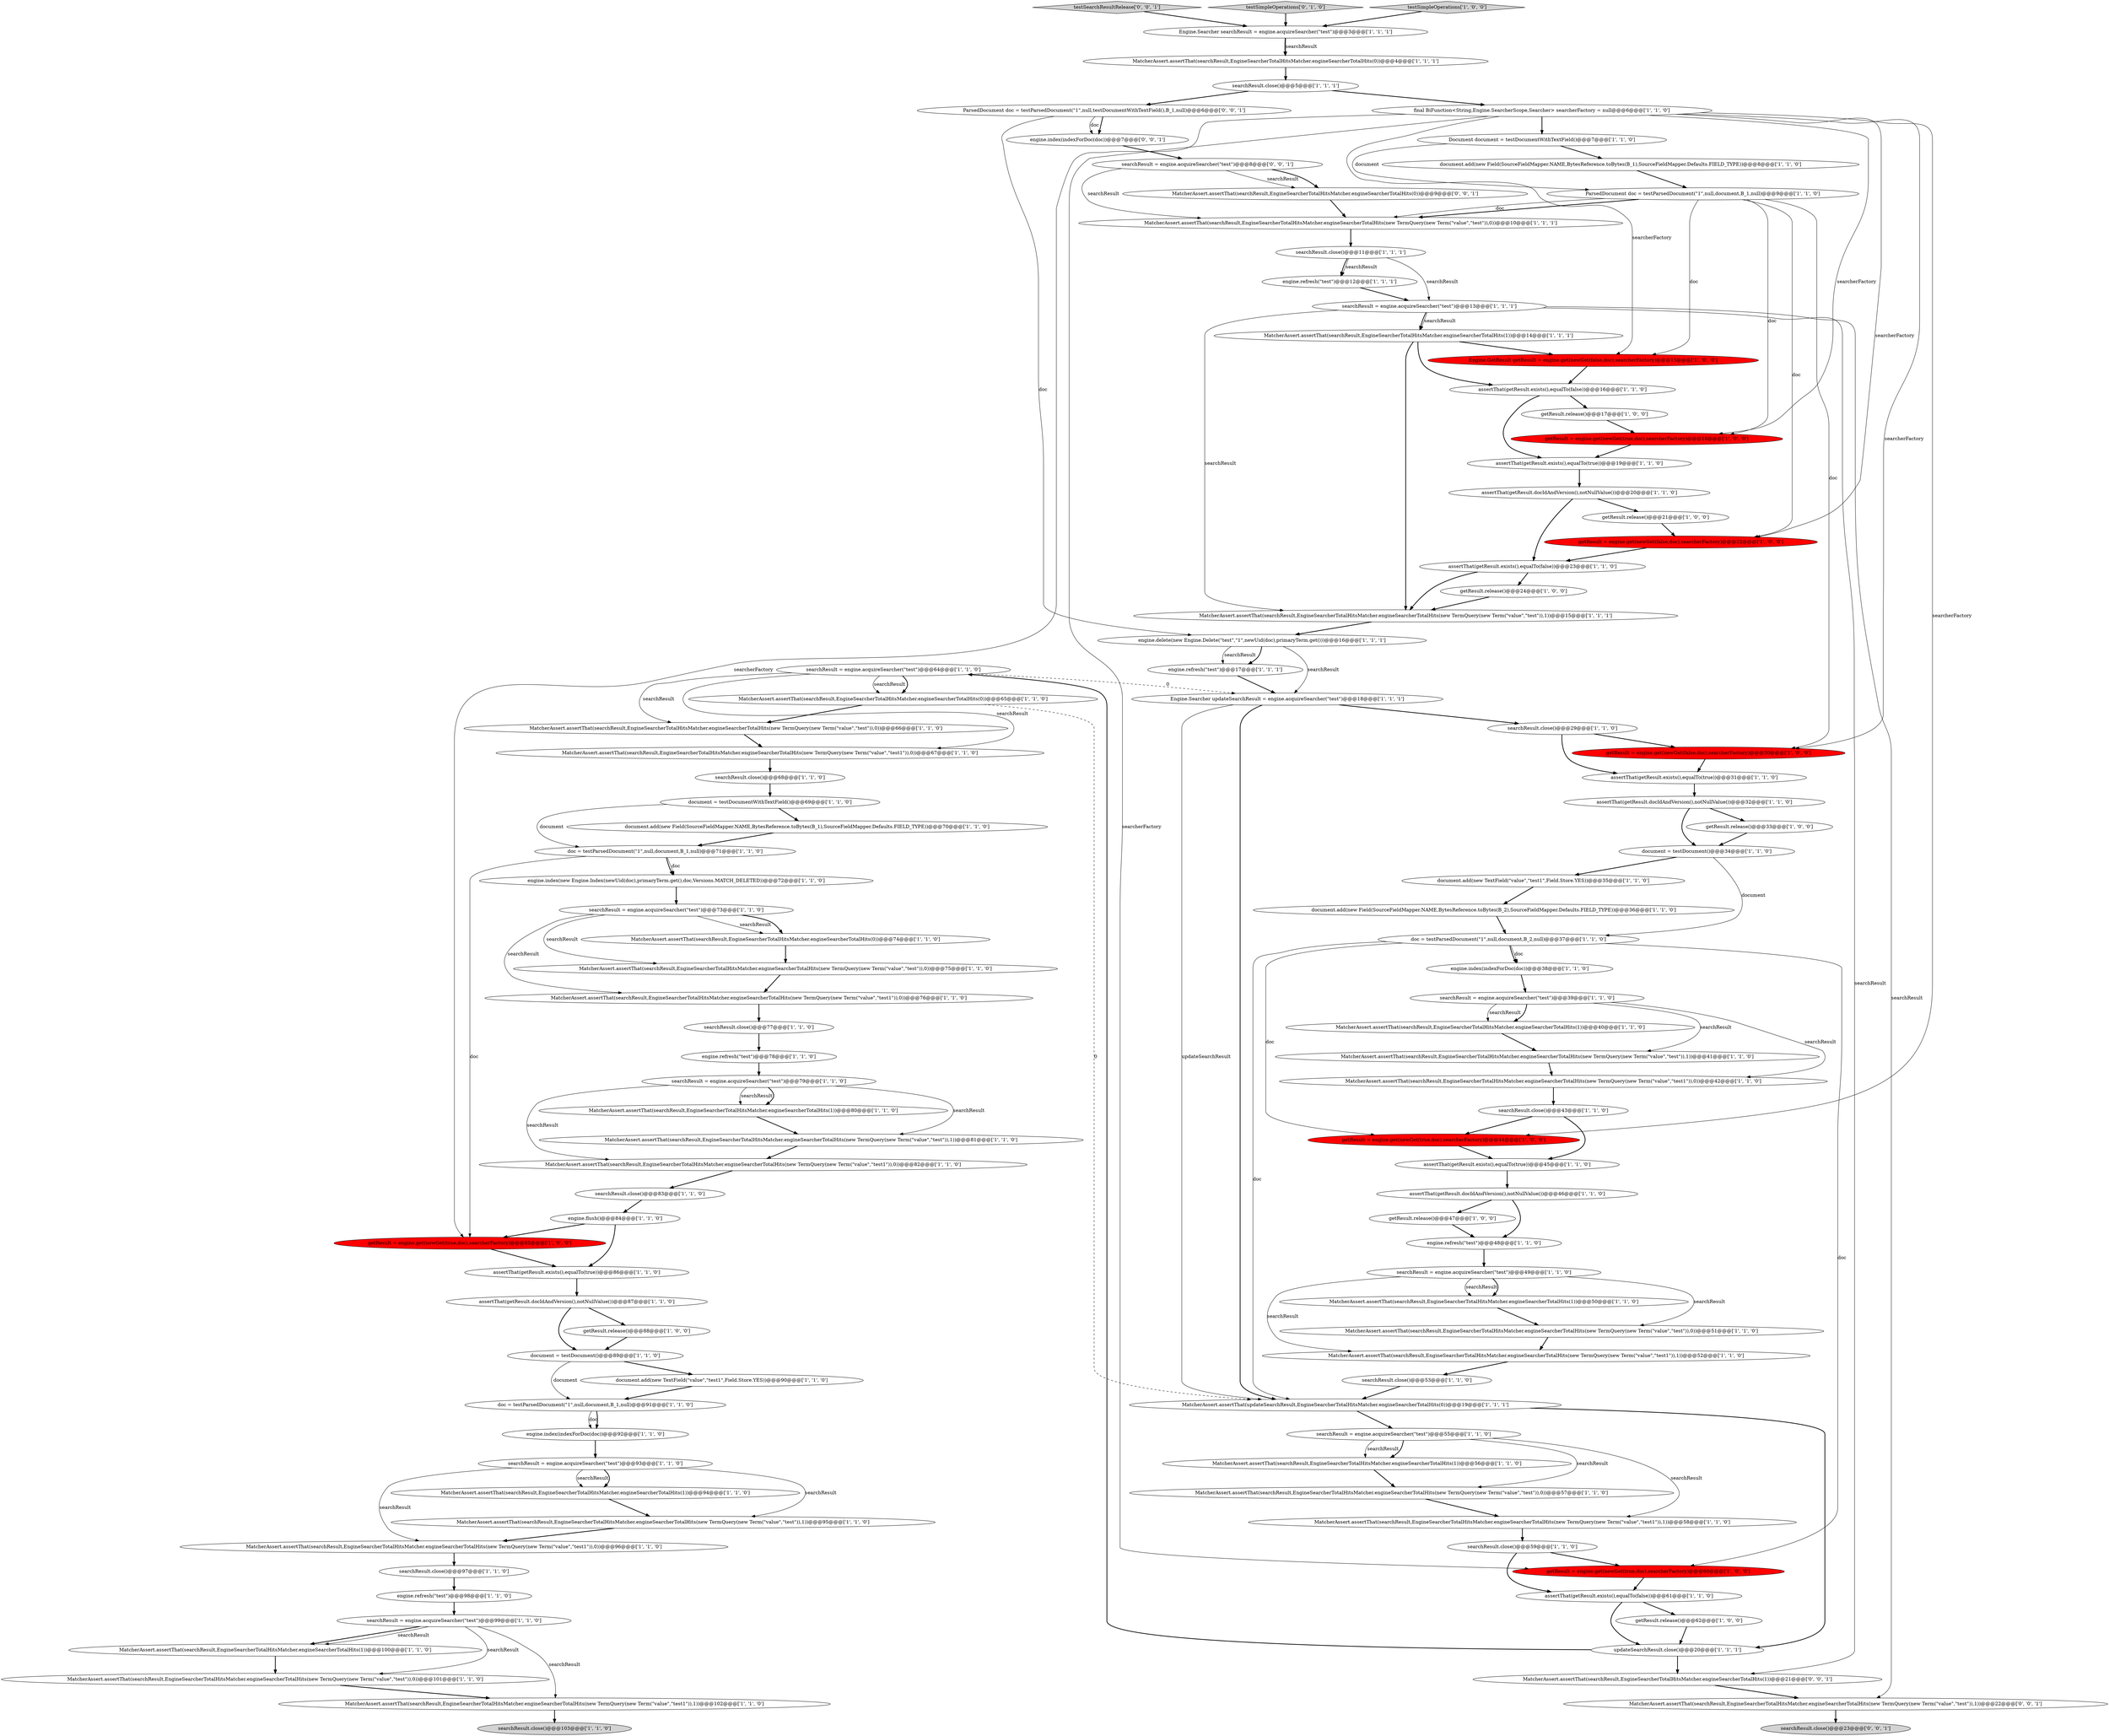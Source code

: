 digraph {
99 [style = filled, label = "searchResult = engine.acquireSearcher(\"test\")@@@79@@@['1', '1', '0']", fillcolor = white, shape = ellipse image = "AAA0AAABBB1BBB"];
78 [style = filled, label = "ParsedDocument doc = testParsedDocument(\"1\",null,document,B_1,null)@@@9@@@['1', '1', '0']", fillcolor = white, shape = ellipse image = "AAA0AAABBB1BBB"];
41 [style = filled, label = "getResult.release()@@@33@@@['1', '0', '0']", fillcolor = white, shape = ellipse image = "AAA0AAABBB1BBB"];
11 [style = filled, label = "doc = testParsedDocument(\"1\",null,document,B_1,null)@@@71@@@['1', '1', '0']", fillcolor = white, shape = ellipse image = "AAA0AAABBB1BBB"];
54 [style = filled, label = "MatcherAssert.assertThat(searchResult,EngineSearcherTotalHitsMatcher.engineSearcherTotalHits(new TermQuery(new Term(\"value\",\"test\")),1))@@@15@@@['1', '1', '1']", fillcolor = white, shape = ellipse image = "AAA0AAABBB1BBB"];
58 [style = filled, label = "MatcherAssert.assertThat(searchResult,EngineSearcherTotalHitsMatcher.engineSearcherTotalHits(1))@@@56@@@['1', '1', '0']", fillcolor = white, shape = ellipse image = "AAA0AAABBB1BBB"];
2 [style = filled, label = "searchResult.close()@@@97@@@['1', '1', '0']", fillcolor = white, shape = ellipse image = "AAA0AAABBB1BBB"];
56 [style = filled, label = "MatcherAssert.assertThat(searchResult,EngineSearcherTotalHitsMatcher.engineSearcherTotalHits(new TermQuery(new Term(\"value\",\"test\")),0))@@@57@@@['1', '1', '0']", fillcolor = white, shape = ellipse image = "AAA0AAABBB1BBB"];
73 [style = filled, label = "engine.delete(new Engine.Delete(\"test\",\"1\",newUid(doc),primaryTerm.get()))@@@16@@@['1', '1', '1']", fillcolor = white, shape = ellipse image = "AAA0AAABBB1BBB"];
17 [style = filled, label = "searchResult.close()@@@103@@@['1', '1', '0']", fillcolor = lightgray, shape = ellipse image = "AAA0AAABBB1BBB"];
106 [style = filled, label = "ParsedDocument doc = testParsedDocument(\"1\",null,testDocumentWithTextField(),B_1,null)@@@6@@@['0', '0', '1']", fillcolor = white, shape = ellipse image = "AAA0AAABBB3BBB"];
18 [style = filled, label = "getResult.release()@@@24@@@['1', '0', '0']", fillcolor = white, shape = ellipse image = "AAA0AAABBB1BBB"];
59 [style = filled, label = "searchResult.close()@@@59@@@['1', '1', '0']", fillcolor = white, shape = ellipse image = "AAA0AAABBB1BBB"];
50 [style = filled, label = "engine.refresh(\"test\")@@@78@@@['1', '1', '0']", fillcolor = white, shape = ellipse image = "AAA0AAABBB1BBB"];
24 [style = filled, label = "getResult.release()@@@17@@@['1', '0', '0']", fillcolor = white, shape = ellipse image = "AAA0AAABBB1BBB"];
26 [style = filled, label = "document.add(new Field(SourceFieldMapper.NAME,BytesReference.toBytes(B_1),SourceFieldMapper.Defaults.FIELD_TYPE))@@@8@@@['1', '1', '0']", fillcolor = white, shape = ellipse image = "AAA0AAABBB1BBB"];
96 [style = filled, label = "final BiFunction<String,Engine.SearcherScope,Searcher> searcherFactory = null@@@6@@@['1', '1', '0']", fillcolor = white, shape = ellipse image = "AAA0AAABBB1BBB"];
34 [style = filled, label = "searchResult.close()@@@43@@@['1', '1', '0']", fillcolor = white, shape = ellipse image = "AAA0AAABBB1BBB"];
19 [style = filled, label = "searchResult = engine.acquireSearcher(\"test\")@@@64@@@['1', '1', '0']", fillcolor = white, shape = ellipse image = "AAA0AAABBB1BBB"];
105 [style = filled, label = "testSearchResultRelease['0', '0', '1']", fillcolor = lightgray, shape = diamond image = "AAA0AAABBB3BBB"];
44 [style = filled, label = "searchResult = engine.acquireSearcher(\"test\")@@@39@@@['1', '1', '0']", fillcolor = white, shape = ellipse image = "AAA0AAABBB1BBB"];
92 [style = filled, label = "engine.flush()@@@84@@@['1', '1', '0']", fillcolor = white, shape = ellipse image = "AAA0AAABBB1BBB"];
95 [style = filled, label = "getResult = engine.get(newGet(true,doc),searcherFactory)@@@60@@@['1', '0', '0']", fillcolor = red, shape = ellipse image = "AAA1AAABBB1BBB"];
63 [style = filled, label = "getResult.release()@@@88@@@['1', '0', '0']", fillcolor = white, shape = ellipse image = "AAA0AAABBB1BBB"];
0 [style = filled, label = "assertThat(getResult.exists(),equalTo(true))@@@45@@@['1', '1', '0']", fillcolor = white, shape = ellipse image = "AAA0AAABBB1BBB"];
77 [style = filled, label = "searchResult = engine.acquireSearcher(\"test\")@@@93@@@['1', '1', '0']", fillcolor = white, shape = ellipse image = "AAA0AAABBB1BBB"];
79 [style = filled, label = "MatcherAssert.assertThat(searchResult,EngineSearcherTotalHitsMatcher.engineSearcherTotalHits(1))@@@94@@@['1', '1', '0']", fillcolor = white, shape = ellipse image = "AAA0AAABBB1BBB"];
102 [style = filled, label = "testSimpleOperations['0', '1', '0']", fillcolor = lightgray, shape = diamond image = "AAA0AAABBB2BBB"];
90 [style = filled, label = "MatcherAssert.assertThat(searchResult,EngineSearcherTotalHitsMatcher.engineSearcherTotalHits(1))@@@80@@@['1', '1', '0']", fillcolor = white, shape = ellipse image = "AAA0AAABBB1BBB"];
7 [style = filled, label = "MatcherAssert.assertThat(searchResult,EngineSearcherTotalHitsMatcher.engineSearcherTotalHits(new TermQuery(new Term(\"value\",\"test1\")),0))@@@76@@@['1', '1', '0']", fillcolor = white, shape = ellipse image = "AAA0AAABBB1BBB"];
32 [style = filled, label = "getResult = engine.get(newGet(false,doc),searcherFactory)@@@22@@@['1', '0', '0']", fillcolor = red, shape = ellipse image = "AAA1AAABBB1BBB"];
49 [style = filled, label = "MatcherAssert.assertThat(searchResult,EngineSearcherTotalHitsMatcher.engineSearcherTotalHits(1))@@@100@@@['1', '1', '0']", fillcolor = white, shape = ellipse image = "AAA0AAABBB1BBB"];
15 [style = filled, label = "searchResult.close()@@@5@@@['1', '1', '1']", fillcolor = white, shape = ellipse image = "AAA0AAABBB1BBB"];
97 [style = filled, label = "MatcherAssert.assertThat(searchResult,EngineSearcherTotalHitsMatcher.engineSearcherTotalHits(new TermQuery(new Term(\"value\",\"test\")),1))@@@81@@@['1', '1', '0']", fillcolor = white, shape = ellipse image = "AAA0AAABBB1BBB"];
52 [style = filled, label = "searchResult = engine.acquireSearcher(\"test\")@@@55@@@['1', '1', '0']", fillcolor = white, shape = ellipse image = "AAA0AAABBB1BBB"];
36 [style = filled, label = "assertThat(getResult.exists(),equalTo(false))@@@61@@@['1', '1', '0']", fillcolor = white, shape = ellipse image = "AAA0AAABBB1BBB"];
37 [style = filled, label = "assertThat(getResult.exists(),equalTo(true))@@@19@@@['1', '1', '0']", fillcolor = white, shape = ellipse image = "AAA0AAABBB1BBB"];
66 [style = filled, label = "engine.refresh(\"test\")@@@48@@@['1', '1', '0']", fillcolor = white, shape = ellipse image = "AAA0AAABBB1BBB"];
21 [style = filled, label = "MatcherAssert.assertThat(searchResult,EngineSearcherTotalHitsMatcher.engineSearcherTotalHits(new TermQuery(new Term(\"value\",\"test1\")),1))@@@52@@@['1', '1', '0']", fillcolor = white, shape = ellipse image = "AAA0AAABBB1BBB"];
98 [style = filled, label = "MatcherAssert.assertThat(searchResult,EngineSearcherTotalHitsMatcher.engineSearcherTotalHits(new TermQuery(new Term(\"value\",\"test1\")),1))@@@102@@@['1', '1', '0']", fillcolor = white, shape = ellipse image = "AAA0AAABBB1BBB"];
10 [style = filled, label = "doc = testParsedDocument(\"1\",null,document,B_2,null)@@@37@@@['1', '1', '0']", fillcolor = white, shape = ellipse image = "AAA0AAABBB1BBB"];
48 [style = filled, label = "updateSearchResult.close()@@@20@@@['1', '1', '1']", fillcolor = white, shape = ellipse image = "AAA0AAABBB1BBB"];
75 [style = filled, label = "MatcherAssert.assertThat(searchResult,EngineSearcherTotalHitsMatcher.engineSearcherTotalHits(new TermQuery(new Term(\"value\",\"test\")),0))@@@101@@@['1', '1', '0']", fillcolor = white, shape = ellipse image = "AAA0AAABBB1BBB"];
101 [style = filled, label = "Engine.Searcher searchResult = engine.acquireSearcher(\"test\")@@@3@@@['1', '1', '1']", fillcolor = white, shape = ellipse image = "AAA0AAABBB1BBB"];
72 [style = filled, label = "MatcherAssert.assertThat(searchResult,EngineSearcherTotalHitsMatcher.engineSearcherTotalHits(new TermQuery(new Term(\"value\",\"test\")),1))@@@95@@@['1', '1', '0']", fillcolor = white, shape = ellipse image = "AAA0AAABBB1BBB"];
62 [style = filled, label = "Engine.Searcher updateSearchResult = engine.acquireSearcher(\"test\")@@@18@@@['1', '1', '1']", fillcolor = white, shape = ellipse image = "AAA0AAABBB1BBB"];
42 [style = filled, label = "getResult.release()@@@47@@@['1', '0', '0']", fillcolor = white, shape = ellipse image = "AAA0AAABBB1BBB"];
22 [style = filled, label = "MatcherAssert.assertThat(searchResult,EngineSearcherTotalHitsMatcher.engineSearcherTotalHits(1))@@@40@@@['1', '1', '0']", fillcolor = white, shape = ellipse image = "AAA0AAABBB1BBB"];
86 [style = filled, label = "document = testDocument()@@@34@@@['1', '1', '0']", fillcolor = white, shape = ellipse image = "AAA0AAABBB1BBB"];
93 [style = filled, label = "MatcherAssert.assertThat(searchResult,EngineSearcherTotalHitsMatcher.engineSearcherTotalHits(new TermQuery(new Term(\"value\",\"test1\")),1))@@@58@@@['1', '1', '0']", fillcolor = white, shape = ellipse image = "AAA0AAABBB1BBB"];
55 [style = filled, label = "MatcherAssert.assertThat(searchResult,EngineSearcherTotalHitsMatcher.engineSearcherTotalHits(0))@@@4@@@['1', '1', '1']", fillcolor = white, shape = ellipse image = "AAA0AAABBB1BBB"];
31 [style = filled, label = "assertThat(getResult.exists(),equalTo(false))@@@23@@@['1', '1', '0']", fillcolor = white, shape = ellipse image = "AAA0AAABBB1BBB"];
47 [style = filled, label = "getResult = engine.get(newGet(true,doc),searcherFactory)@@@85@@@['1', '0', '0']", fillcolor = red, shape = ellipse image = "AAA1AAABBB1BBB"];
46 [style = filled, label = "searchResult.close()@@@68@@@['1', '1', '0']", fillcolor = white, shape = ellipse image = "AAA0AAABBB1BBB"];
30 [style = filled, label = "searchResult = engine.acquireSearcher(\"test\")@@@13@@@['1', '1', '1']", fillcolor = white, shape = ellipse image = "AAA0AAABBB1BBB"];
23 [style = filled, label = "getResult = engine.get(newGet(false,doc),searcherFactory)@@@30@@@['1', '0', '0']", fillcolor = red, shape = ellipse image = "AAA1AAABBB1BBB"];
88 [style = filled, label = "getResult.release()@@@62@@@['1', '0', '0']", fillcolor = white, shape = ellipse image = "AAA0AAABBB1BBB"];
74 [style = filled, label = "Engine.GetResult getResult = engine.get(newGet(false,doc),searcherFactory)@@@15@@@['1', '0', '0']", fillcolor = red, shape = ellipse image = "AAA1AAABBB1BBB"];
87 [style = filled, label = "MatcherAssert.assertThat(searchResult,EngineSearcherTotalHitsMatcher.engineSearcherTotalHits(new TermQuery(new Term(\"value\",\"test1\")),0))@@@42@@@['1', '1', '0']", fillcolor = white, shape = ellipse image = "AAA0AAABBB1BBB"];
9 [style = filled, label = "engine.index(indexForDoc(doc))@@@38@@@['1', '1', '0']", fillcolor = white, shape = ellipse image = "AAA0AAABBB1BBB"];
85 [style = filled, label = "MatcherAssert.assertThat(searchResult,EngineSearcherTotalHitsMatcher.engineSearcherTotalHits(new TermQuery(new Term(\"value\",\"test\")),0))@@@66@@@['1', '1', '0']", fillcolor = white, shape = ellipse image = "AAA0AAABBB1BBB"];
84 [style = filled, label = "assertThat(getResult.exists(),equalTo(true))@@@31@@@['1', '1', '0']", fillcolor = white, shape = ellipse image = "AAA0AAABBB1BBB"];
38 [style = filled, label = "assertThat(getResult.exists(),equalTo(false))@@@16@@@['1', '1', '0']", fillcolor = white, shape = ellipse image = "AAA0AAABBB1BBB"];
100 [style = filled, label = "searchResult.close()@@@11@@@['1', '1', '1']", fillcolor = white, shape = ellipse image = "AAA0AAABBB1BBB"];
12 [style = filled, label = "searchResult = engine.acquireSearcher(\"test\")@@@73@@@['1', '1', '0']", fillcolor = white, shape = ellipse image = "AAA0AAABBB1BBB"];
29 [style = filled, label = "engine.index(new Engine.Index(newUid(doc),primaryTerm.get(),doc,Versions.MATCH_DELETED))@@@72@@@['1', '1', '0']", fillcolor = white, shape = ellipse image = "AAA0AAABBB1BBB"];
103 [style = filled, label = "searchResult.close()@@@23@@@['0', '0', '1']", fillcolor = lightgray, shape = ellipse image = "AAA0AAABBB3BBB"];
14 [style = filled, label = "MatcherAssert.assertThat(searchResult,EngineSearcherTotalHitsMatcher.engineSearcherTotalHits(0))@@@74@@@['1', '1', '0']", fillcolor = white, shape = ellipse image = "AAA0AAABBB1BBB"];
89 [style = filled, label = "searchResult.close()@@@77@@@['1', '1', '0']", fillcolor = white, shape = ellipse image = "AAA0AAABBB1BBB"];
68 [style = filled, label = "MatcherAssert.assertThat(searchResult,EngineSearcherTotalHitsMatcher.engineSearcherTotalHits(new TermQuery(new Term(\"value\",\"test\")),0))@@@10@@@['1', '1', '1']", fillcolor = white, shape = ellipse image = "AAA0AAABBB1BBB"];
45 [style = filled, label = "assertThat(getResult.docIdAndVersion(),notNullValue())@@@87@@@['1', '1', '0']", fillcolor = white, shape = ellipse image = "AAA0AAABBB1BBB"];
53 [style = filled, label = "getResult.release()@@@21@@@['1', '0', '0']", fillcolor = white, shape = ellipse image = "AAA0AAABBB1BBB"];
39 [style = filled, label = "MatcherAssert.assertThat(searchResult,EngineSearcherTotalHitsMatcher.engineSearcherTotalHits(new TermQuery(new Term(\"value\",\"test\")),1))@@@41@@@['1', '1', '0']", fillcolor = white, shape = ellipse image = "AAA0AAABBB1BBB"];
108 [style = filled, label = "MatcherAssert.assertThat(searchResult,EngineSearcherTotalHitsMatcher.engineSearcherTotalHits(new TermQuery(new Term(\"value\",\"test\")),1))@@@22@@@['0', '0', '1']", fillcolor = white, shape = ellipse image = "AAA0AAABBB3BBB"];
70 [style = filled, label = "MatcherAssert.assertThat(searchResult,EngineSearcherTotalHitsMatcher.engineSearcherTotalHits(0))@@@65@@@['1', '1', '0']", fillcolor = white, shape = ellipse image = "AAA0AAABBB1BBB"];
8 [style = filled, label = "getResult = engine.get(newGet(true,doc),searcherFactory)@@@44@@@['1', '0', '0']", fillcolor = red, shape = ellipse image = "AAA1AAABBB1BBB"];
16 [style = filled, label = "searchResult = engine.acquireSearcher(\"test\")@@@49@@@['1', '1', '0']", fillcolor = white, shape = ellipse image = "AAA0AAABBB1BBB"];
80 [style = filled, label = "MatcherAssert.assertThat(searchResult,EngineSearcherTotalHitsMatcher.engineSearcherTotalHits(new TermQuery(new Term(\"value\",\"test\")),0))@@@75@@@['1', '1', '0']", fillcolor = white, shape = ellipse image = "AAA0AAABBB1BBB"];
94 [style = filled, label = "document = testDocument()@@@89@@@['1', '1', '0']", fillcolor = white, shape = ellipse image = "AAA0AAABBB1BBB"];
81 [style = filled, label = "searchResult.close()@@@83@@@['1', '1', '0']", fillcolor = white, shape = ellipse image = "AAA0AAABBB1BBB"];
60 [style = filled, label = "document.add(new TextField(\"value\",\"test1\",Field.Store.YES))@@@35@@@['1', '1', '0']", fillcolor = white, shape = ellipse image = "AAA0AAABBB1BBB"];
57 [style = filled, label = "assertThat(getResult.docIdAndVersion(),notNullValue())@@@32@@@['1', '1', '0']", fillcolor = white, shape = ellipse image = "AAA0AAABBB1BBB"];
13 [style = filled, label = "engine.refresh(\"test\")@@@17@@@['1', '1', '1']", fillcolor = white, shape = ellipse image = "AAA0AAABBB1BBB"];
67 [style = filled, label = "MatcherAssert.assertThat(searchResult,EngineSearcherTotalHitsMatcher.engineSearcherTotalHits(new TermQuery(new Term(\"value\",\"test1\")),0))@@@67@@@['1', '1', '0']", fillcolor = white, shape = ellipse image = "AAA0AAABBB1BBB"];
25 [style = filled, label = "MatcherAssert.assertThat(searchResult,EngineSearcherTotalHitsMatcher.engineSearcherTotalHits(new TermQuery(new Term(\"value\",\"test1\")),0))@@@96@@@['1', '1', '0']", fillcolor = white, shape = ellipse image = "AAA0AAABBB1BBB"];
110 [style = filled, label = "MatcherAssert.assertThat(searchResult,EngineSearcherTotalHitsMatcher.engineSearcherTotalHits(0))@@@9@@@['0', '0', '1']", fillcolor = white, shape = ellipse image = "AAA0AAABBB3BBB"];
83 [style = filled, label = "MatcherAssert.assertThat(updateSearchResult,EngineSearcherTotalHitsMatcher.engineSearcherTotalHits(0))@@@19@@@['1', '1', '1']", fillcolor = white, shape = ellipse image = "AAA0AAABBB1BBB"];
20 [style = filled, label = "document.add(new Field(SourceFieldMapper.NAME,BytesReference.toBytes(B_2),SourceFieldMapper.Defaults.FIELD_TYPE))@@@36@@@['1', '1', '0']", fillcolor = white, shape = ellipse image = "AAA0AAABBB1BBB"];
35 [style = filled, label = "Document document = testDocumentWithTextField()@@@7@@@['1', '1', '0']", fillcolor = white, shape = ellipse image = "AAA0AAABBB1BBB"];
40 [style = filled, label = "testSimpleOperations['1', '0', '0']", fillcolor = lightgray, shape = diamond image = "AAA0AAABBB1BBB"];
64 [style = filled, label = "searchResult.close()@@@53@@@['1', '1', '0']", fillcolor = white, shape = ellipse image = "AAA0AAABBB1BBB"];
65 [style = filled, label = "MatcherAssert.assertThat(searchResult,EngineSearcherTotalHitsMatcher.engineSearcherTotalHits(new TermQuery(new Term(\"value\",\"test1\")),0))@@@82@@@['1', '1', '0']", fillcolor = white, shape = ellipse image = "AAA0AAABBB1BBB"];
71 [style = filled, label = "searchResult = engine.acquireSearcher(\"test\")@@@99@@@['1', '1', '0']", fillcolor = white, shape = ellipse image = "AAA0AAABBB1BBB"];
91 [style = filled, label = "engine.index(indexForDoc(doc))@@@92@@@['1', '1', '0']", fillcolor = white, shape = ellipse image = "AAA0AAABBB1BBB"];
69 [style = filled, label = "MatcherAssert.assertThat(searchResult,EngineSearcherTotalHitsMatcher.engineSearcherTotalHits(new TermQuery(new Term(\"value\",\"test\")),0))@@@51@@@['1', '1', '0']", fillcolor = white, shape = ellipse image = "AAA0AAABBB1BBB"];
82 [style = filled, label = "searchResult.close()@@@29@@@['1', '1', '0']", fillcolor = white, shape = ellipse image = "AAA0AAABBB1BBB"];
51 [style = filled, label = "assertThat(getResult.docIdAndVersion(),notNullValue())@@@20@@@['1', '1', '0']", fillcolor = white, shape = ellipse image = "AAA0AAABBB1BBB"];
28 [style = filled, label = "document = testDocumentWithTextField()@@@69@@@['1', '1', '0']", fillcolor = white, shape = ellipse image = "AAA0AAABBB1BBB"];
61 [style = filled, label = "engine.refresh(\"test\")@@@98@@@['1', '1', '0']", fillcolor = white, shape = ellipse image = "AAA0AAABBB1BBB"];
5 [style = filled, label = "assertThat(getResult.docIdAndVersion(),notNullValue())@@@46@@@['1', '1', '0']", fillcolor = white, shape = ellipse image = "AAA0AAABBB1BBB"];
33 [style = filled, label = "document.add(new Field(SourceFieldMapper.NAME,BytesReference.toBytes(B_1),SourceFieldMapper.Defaults.FIELD_TYPE))@@@70@@@['1', '1', '0']", fillcolor = white, shape = ellipse image = "AAA0AAABBB1BBB"];
27 [style = filled, label = "getResult = engine.get(newGet(true,doc),searcherFactory)@@@18@@@['1', '0', '0']", fillcolor = red, shape = ellipse image = "AAA1AAABBB1BBB"];
43 [style = filled, label = "doc = testParsedDocument(\"1\",null,document,B_1,null)@@@91@@@['1', '1', '0']", fillcolor = white, shape = ellipse image = "AAA0AAABBB1BBB"];
6 [style = filled, label = "MatcherAssert.assertThat(searchResult,EngineSearcherTotalHitsMatcher.engineSearcherTotalHits(1))@@@14@@@['1', '1', '1']", fillcolor = white, shape = ellipse image = "AAA0AAABBB1BBB"];
107 [style = filled, label = "MatcherAssert.assertThat(searchResult,EngineSearcherTotalHitsMatcher.engineSearcherTotalHits(1))@@@21@@@['0', '0', '1']", fillcolor = white, shape = ellipse image = "AAA0AAABBB3BBB"];
4 [style = filled, label = "assertThat(getResult.exists(),equalTo(true))@@@86@@@['1', '1', '0']", fillcolor = white, shape = ellipse image = "AAA0AAABBB1BBB"];
76 [style = filled, label = "engine.refresh(\"test\")@@@12@@@['1', '1', '1']", fillcolor = white, shape = ellipse image = "AAA0AAABBB1BBB"];
109 [style = filled, label = "engine.index(indexForDoc(doc))@@@7@@@['0', '0', '1']", fillcolor = white, shape = ellipse image = "AAA0AAABBB3BBB"];
104 [style = filled, label = "searchResult = engine.acquireSearcher(\"test\")@@@8@@@['0', '0', '1']", fillcolor = white, shape = ellipse image = "AAA0AAABBB3BBB"];
3 [style = filled, label = "MatcherAssert.assertThat(searchResult,EngineSearcherTotalHitsMatcher.engineSearcherTotalHits(1))@@@50@@@['1', '1', '0']", fillcolor = white, shape = ellipse image = "AAA0AAABBB1BBB"];
1 [style = filled, label = "document.add(new TextField(\"value\",\"test1\",Field.Store.YES))@@@90@@@['1', '1', '0']", fillcolor = white, shape = ellipse image = "AAA0AAABBB1BBB"];
96->95 [style = solid, label="searcherFactory"];
69->21 [style = bold, label=""];
109->104 [style = bold, label=""];
100->76 [style = bold, label=""];
40->101 [style = bold, label=""];
50->99 [style = bold, label=""];
65->81 [style = bold, label=""];
44->87 [style = solid, label="searchResult"];
77->72 [style = solid, label="searchResult"];
11->29 [style = bold, label=""];
51->53 [style = bold, label=""];
80->7 [style = bold, label=""];
85->67 [style = bold, label=""];
57->41 [style = bold, label=""];
43->91 [style = solid, label="doc"];
30->6 [style = bold, label=""];
86->60 [style = bold, label=""];
12->14 [style = solid, label="searchResult"];
2->61 [style = bold, label=""];
16->3 [style = solid, label="searchResult"];
8->0 [style = bold, label=""];
81->92 [style = bold, label=""];
33->11 [style = bold, label=""];
57->86 [style = bold, label=""];
10->9 [style = solid, label="doc"];
12->80 [style = solid, label="searchResult"];
101->55 [style = bold, label=""];
94->1 [style = bold, label=""];
45->94 [style = bold, label=""];
78->32 [style = solid, label="doc"];
53->32 [style = bold, label=""];
16->69 [style = solid, label="searchResult"];
16->21 [style = solid, label="searchResult"];
43->91 [style = bold, label=""];
96->8 [style = solid, label="searcherFactory"];
71->49 [style = bold, label=""];
70->83 [style = dashed, label="0"];
14->80 [style = bold, label=""];
88->48 [style = bold, label=""];
19->62 [style = dashed, label="0"];
24->27 [style = bold, label=""];
100->30 [style = solid, label="searchResult"];
30->107 [style = solid, label="searchResult"];
82->23 [style = bold, label=""];
16->3 [style = bold, label=""];
52->58 [style = solid, label="searchResult"];
95->36 [style = bold, label=""];
45->63 [style = bold, label=""];
62->82 [style = bold, label=""];
6->54 [style = bold, label=""];
98->17 [style = bold, label=""];
92->47 [style = bold, label=""];
84->57 [style = bold, label=""];
61->71 [style = bold, label=""];
71->49 [style = solid, label="searchResult"];
34->8 [style = bold, label=""];
83->48 [style = bold, label=""];
58->56 [style = bold, label=""];
73->13 [style = bold, label=""];
25->2 [style = bold, label=""];
52->56 [style = solid, label="searchResult"];
34->0 [style = bold, label=""];
78->74 [style = solid, label="doc"];
110->68 [style = bold, label=""];
19->85 [style = solid, label="searchResult"];
106->73 [style = solid, label="doc"];
4->45 [style = bold, label=""];
52->58 [style = bold, label=""];
77->79 [style = solid, label="searchResult"];
6->38 [style = bold, label=""];
100->76 [style = solid, label="searchResult"];
38->37 [style = bold, label=""];
78->27 [style = solid, label="doc"];
9->44 [style = bold, label=""];
11->47 [style = solid, label="doc"];
12->14 [style = bold, label=""];
96->32 [style = solid, label="searcherFactory"];
10->83 [style = solid, label="doc"];
12->7 [style = solid, label="searchResult"];
78->23 [style = solid, label="doc"];
74->38 [style = bold, label=""];
44->22 [style = bold, label=""];
70->85 [style = bold, label=""];
106->109 [style = bold, label=""];
104->68 [style = solid, label="searchResult"];
97->65 [style = bold, label=""];
78->68 [style = bold, label=""];
99->90 [style = solid, label="searchResult"];
32->31 [style = bold, label=""];
19->67 [style = solid, label="searchResult"];
90->97 [style = bold, label=""];
105->101 [style = bold, label=""];
60->20 [style = bold, label=""];
11->29 [style = solid, label="doc"];
23->84 [style = bold, label=""];
54->73 [style = bold, label=""];
79->72 [style = bold, label=""];
46->28 [style = bold, label=""];
38->24 [style = bold, label=""];
83->52 [style = bold, label=""];
13->62 [style = bold, label=""];
19->70 [style = bold, label=""];
19->70 [style = solid, label="searchResult"];
86->10 [style = solid, label="document"];
21->64 [style = bold, label=""];
78->68 [style = solid, label="doc"];
56->93 [style = bold, label=""];
48->107 [style = bold, label=""];
99->65 [style = solid, label="searchResult"];
106->109 [style = solid, label="doc"];
27->37 [style = bold, label=""];
36->88 [style = bold, label=""];
102->101 [style = bold, label=""];
104->110 [style = solid, label="searchResult"];
30->108 [style = solid, label="searchResult"];
94->43 [style = solid, label="document"];
71->75 [style = solid, label="searchResult"];
39->87 [style = bold, label=""];
44->22 [style = solid, label="searchResult"];
66->16 [style = bold, label=""];
62->83 [style = bold, label=""];
55->15 [style = bold, label=""];
3->69 [style = bold, label=""];
22->39 [style = bold, label=""];
49->75 [style = bold, label=""];
7->89 [style = bold, label=""];
26->78 [style = bold, label=""];
10->9 [style = bold, label=""];
10->8 [style = solid, label="doc"];
71->98 [style = solid, label="searchResult"];
41->86 [style = bold, label=""];
59->95 [style = bold, label=""];
99->90 [style = bold, label=""];
30->54 [style = solid, label="searchResult"];
35->26 [style = bold, label=""];
52->93 [style = solid, label="searchResult"];
96->47 [style = solid, label="searcherFactory"];
31->54 [style = bold, label=""];
0->5 [style = bold, label=""];
6->74 [style = bold, label=""];
101->55 [style = solid, label="searchResult"];
72->25 [style = bold, label=""];
96->23 [style = solid, label="searcherFactory"];
96->74 [style = solid, label="searcherFactory"];
107->108 [style = bold, label=""];
37->51 [style = bold, label=""];
93->59 [style = bold, label=""];
44->39 [style = solid, label="searchResult"];
67->46 [style = bold, label=""];
1->43 [style = bold, label=""];
42->66 [style = bold, label=""];
87->34 [style = bold, label=""];
96->27 [style = solid, label="searcherFactory"];
63->94 [style = bold, label=""];
31->18 [style = bold, label=""];
5->66 [style = bold, label=""];
73->13 [style = solid, label="searchResult"];
77->25 [style = solid, label="searchResult"];
15->106 [style = bold, label=""];
62->83 [style = solid, label="updateSearchResult"];
76->30 [style = bold, label=""];
89->50 [style = bold, label=""];
77->79 [style = bold, label=""];
20->10 [style = bold, label=""];
29->12 [style = bold, label=""];
96->35 [style = bold, label=""];
28->33 [style = bold, label=""];
10->95 [style = solid, label="doc"];
82->84 [style = bold, label=""];
68->100 [style = bold, label=""];
15->96 [style = bold, label=""];
73->62 [style = solid, label="searchResult"];
92->4 [style = bold, label=""];
35->78 [style = solid, label="document"];
36->48 [style = bold, label=""];
48->19 [style = bold, label=""];
75->98 [style = bold, label=""];
59->36 [style = bold, label=""];
28->11 [style = solid, label="document"];
64->83 [style = bold, label=""];
104->110 [style = bold, label=""];
99->97 [style = solid, label="searchResult"];
5->42 [style = bold, label=""];
30->6 [style = solid, label="searchResult"];
18->54 [style = bold, label=""];
51->31 [style = bold, label=""];
91->77 [style = bold, label=""];
108->103 [style = bold, label=""];
47->4 [style = bold, label=""];
}
